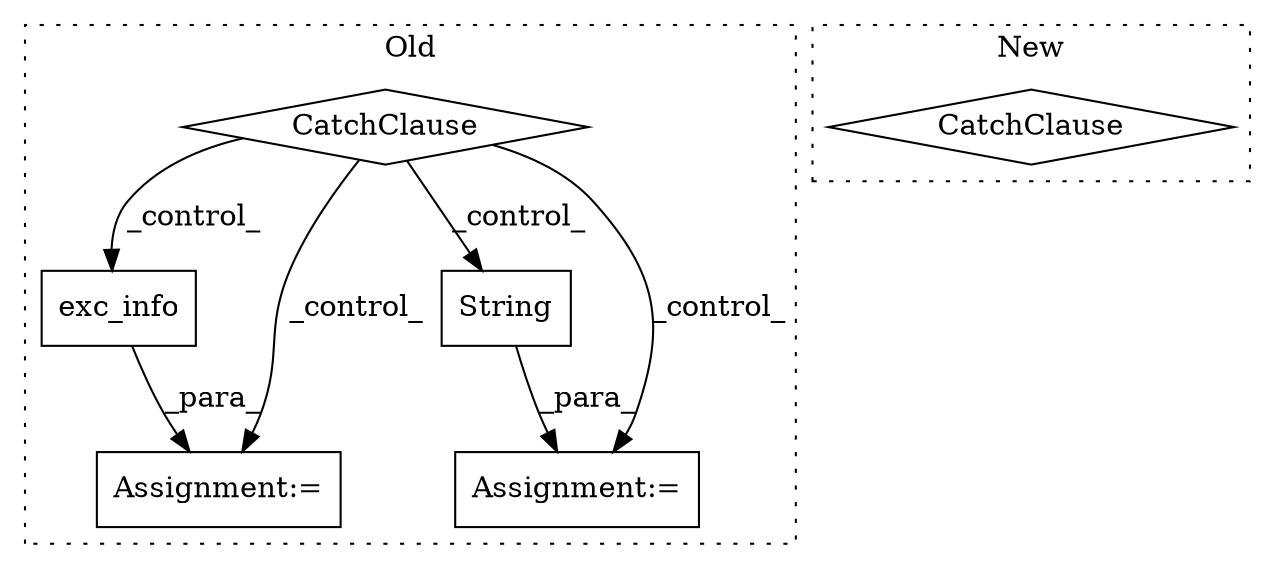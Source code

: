 digraph G {
subgraph cluster0 {
1 [label="exc_info" a="32" s="2441" l="10" shape="box"];
3 [label="CatchClause" a="12" s="2402,2424" l="11,2" shape="diamond"];
4 [label="Assignment:=" a="7" s="2436" l="1" shape="box"];
5 [label="String" a="32" s="2650,2658" l="7,1" shape="box"];
6 [label="Assignment:=" a="7" s="2471" l="1" shape="box"];
label = "Old";
style="dotted";
}
subgraph cluster1 {
2 [label="CatchClause" a="12" s="2665,2697" l="11,2" shape="diamond"];
label = "New";
style="dotted";
}
1 -> 4 [label="_para_"];
3 -> 4 [label="_control_"];
3 -> 6 [label="_control_"];
3 -> 5 [label="_control_"];
3 -> 1 [label="_control_"];
5 -> 6 [label="_para_"];
}